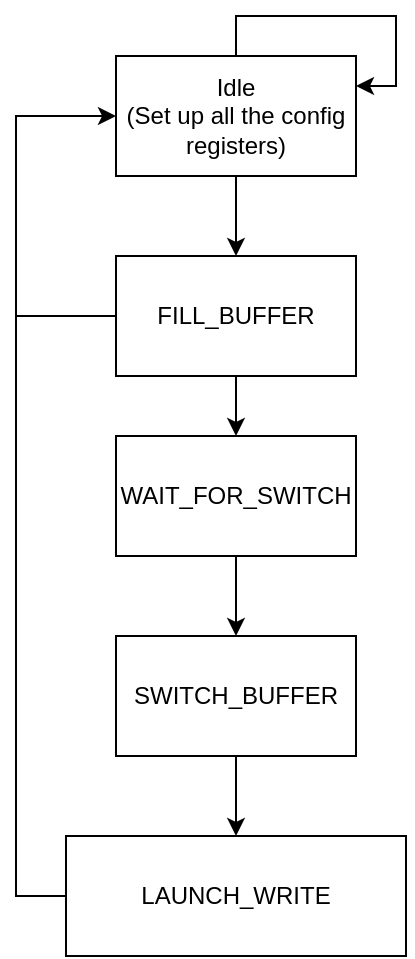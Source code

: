 <mxfile version="26.2.14">
  <diagram name="Page-1" id="y-d_IdNdtQJXuxd_83ep">
    <mxGraphModel dx="788" dy="472" grid="1" gridSize="10" guides="1" tooltips="1" connect="1" arrows="1" fold="1" page="1" pageScale="1" pageWidth="827" pageHeight="1169" math="0" shadow="0">
      <root>
        <mxCell id="0" />
        <mxCell id="1" parent="0" />
        <mxCell id="uKpNRAYMfHFt7tVKbb1s-6" style="edgeStyle=orthogonalEdgeStyle;rounded=0;orthogonalLoop=1;jettySize=auto;html=1;entryX=0.5;entryY=0;entryDx=0;entryDy=0;" edge="1" parent="1" source="uKpNRAYMfHFt7tVKbb1s-1" target="uKpNRAYMfHFt7tVKbb1s-2">
          <mxGeometry relative="1" as="geometry" />
        </mxCell>
        <mxCell id="uKpNRAYMfHFt7tVKbb1s-1" value="Idle&lt;div&gt;(Set up all the config registers)&lt;/div&gt;" style="rounded=0;whiteSpace=wrap;html=1;" vertex="1" parent="1">
          <mxGeometry x="340" y="90" width="120" height="60" as="geometry" />
        </mxCell>
        <mxCell id="uKpNRAYMfHFt7tVKbb1s-7" style="edgeStyle=orthogonalEdgeStyle;rounded=0;orthogonalLoop=1;jettySize=auto;html=1;entryX=0.5;entryY=0;entryDx=0;entryDy=0;" edge="1" parent="1" source="uKpNRAYMfHFt7tVKbb1s-2" target="uKpNRAYMfHFt7tVKbb1s-3">
          <mxGeometry relative="1" as="geometry" />
        </mxCell>
        <mxCell id="uKpNRAYMfHFt7tVKbb1s-13" style="edgeStyle=orthogonalEdgeStyle;rounded=0;orthogonalLoop=1;jettySize=auto;html=1;endArrow=none;startFill=0;" edge="1" parent="1" source="uKpNRAYMfHFt7tVKbb1s-2">
          <mxGeometry relative="1" as="geometry">
            <mxPoint x="290" y="220" as="targetPoint" />
          </mxGeometry>
        </mxCell>
        <mxCell id="uKpNRAYMfHFt7tVKbb1s-2" value="FILL_BUFFER" style="rounded=0;whiteSpace=wrap;html=1;" vertex="1" parent="1">
          <mxGeometry x="340" y="190" width="120" height="60" as="geometry" />
        </mxCell>
        <mxCell id="uKpNRAYMfHFt7tVKbb1s-8" style="edgeStyle=orthogonalEdgeStyle;rounded=0;orthogonalLoop=1;jettySize=auto;html=1;entryX=0.5;entryY=0;entryDx=0;entryDy=0;" edge="1" parent="1" source="uKpNRAYMfHFt7tVKbb1s-3" target="uKpNRAYMfHFt7tVKbb1s-4">
          <mxGeometry relative="1" as="geometry" />
        </mxCell>
        <mxCell id="uKpNRAYMfHFt7tVKbb1s-3" value="WAIT_FOR_SWITCH" style="rounded=0;whiteSpace=wrap;html=1;" vertex="1" parent="1">
          <mxGeometry x="340" y="280" width="120" height="60" as="geometry" />
        </mxCell>
        <mxCell id="uKpNRAYMfHFt7tVKbb1s-9" style="edgeStyle=orthogonalEdgeStyle;rounded=0;orthogonalLoop=1;jettySize=auto;html=1;entryX=0.5;entryY=0;entryDx=0;entryDy=0;" edge="1" parent="1" source="uKpNRAYMfHFt7tVKbb1s-4" target="uKpNRAYMfHFt7tVKbb1s-5">
          <mxGeometry relative="1" as="geometry" />
        </mxCell>
        <mxCell id="uKpNRAYMfHFt7tVKbb1s-4" value="SWITCH_BUFFER" style="rounded=0;whiteSpace=wrap;html=1;" vertex="1" parent="1">
          <mxGeometry x="340" y="380" width="120" height="60" as="geometry" />
        </mxCell>
        <mxCell id="uKpNRAYMfHFt7tVKbb1s-11" style="edgeStyle=orthogonalEdgeStyle;rounded=0;orthogonalLoop=1;jettySize=auto;html=1;entryX=0;entryY=0.5;entryDx=0;entryDy=0;" edge="1" parent="1" source="uKpNRAYMfHFt7tVKbb1s-5" target="uKpNRAYMfHFt7tVKbb1s-1">
          <mxGeometry relative="1" as="geometry">
            <Array as="points">
              <mxPoint x="290" y="510" />
              <mxPoint x="290" y="120" />
            </Array>
          </mxGeometry>
        </mxCell>
        <mxCell id="uKpNRAYMfHFt7tVKbb1s-5" value="LAUNCH_WRITE" style="rounded=0;whiteSpace=wrap;html=1;" vertex="1" parent="1">
          <mxGeometry x="315" y="480" width="170" height="60" as="geometry" />
        </mxCell>
        <mxCell id="uKpNRAYMfHFt7tVKbb1s-10" style="edgeStyle=orthogonalEdgeStyle;rounded=0;orthogonalLoop=1;jettySize=auto;html=1;entryX=1;entryY=0.25;entryDx=0;entryDy=0;" edge="1" parent="1" source="uKpNRAYMfHFt7tVKbb1s-1" target="uKpNRAYMfHFt7tVKbb1s-1">
          <mxGeometry relative="1" as="geometry" />
        </mxCell>
      </root>
    </mxGraphModel>
  </diagram>
</mxfile>
